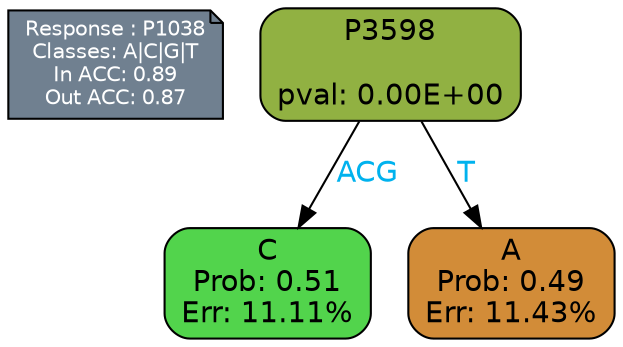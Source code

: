 digraph Tree {
node [shape=box, style="filled, rounded", color="black", fontname=helvetica] ;
graph [ranksep=equally, splines=polylines, bgcolor=transparent, dpi=600] ;
edge [fontname=helvetica] ;
LEGEND [label="Response : P1038
Classes: A|C|G|T
In ACC: 0.89
Out ACC: 0.87
",shape=note,align=left,style=filled,fillcolor="slategray",fontcolor="white",fontsize=10];1 [label="P3598

pval: 0.00E+00", fillcolor="#91b142"] ;
2 [label="C
Prob: 0.51
Err: 11.11%", fillcolor="#52d44c"] ;
3 [label="A
Prob: 0.49
Err: 11.43%", fillcolor="#d28c38"] ;
1 -> 2 [label="ACG",fontcolor=deepskyblue2] ;
1 -> 3 [label="T",fontcolor=deepskyblue2] ;
{rank = same; 2;3;}{rank = same; LEGEND;1;}}
